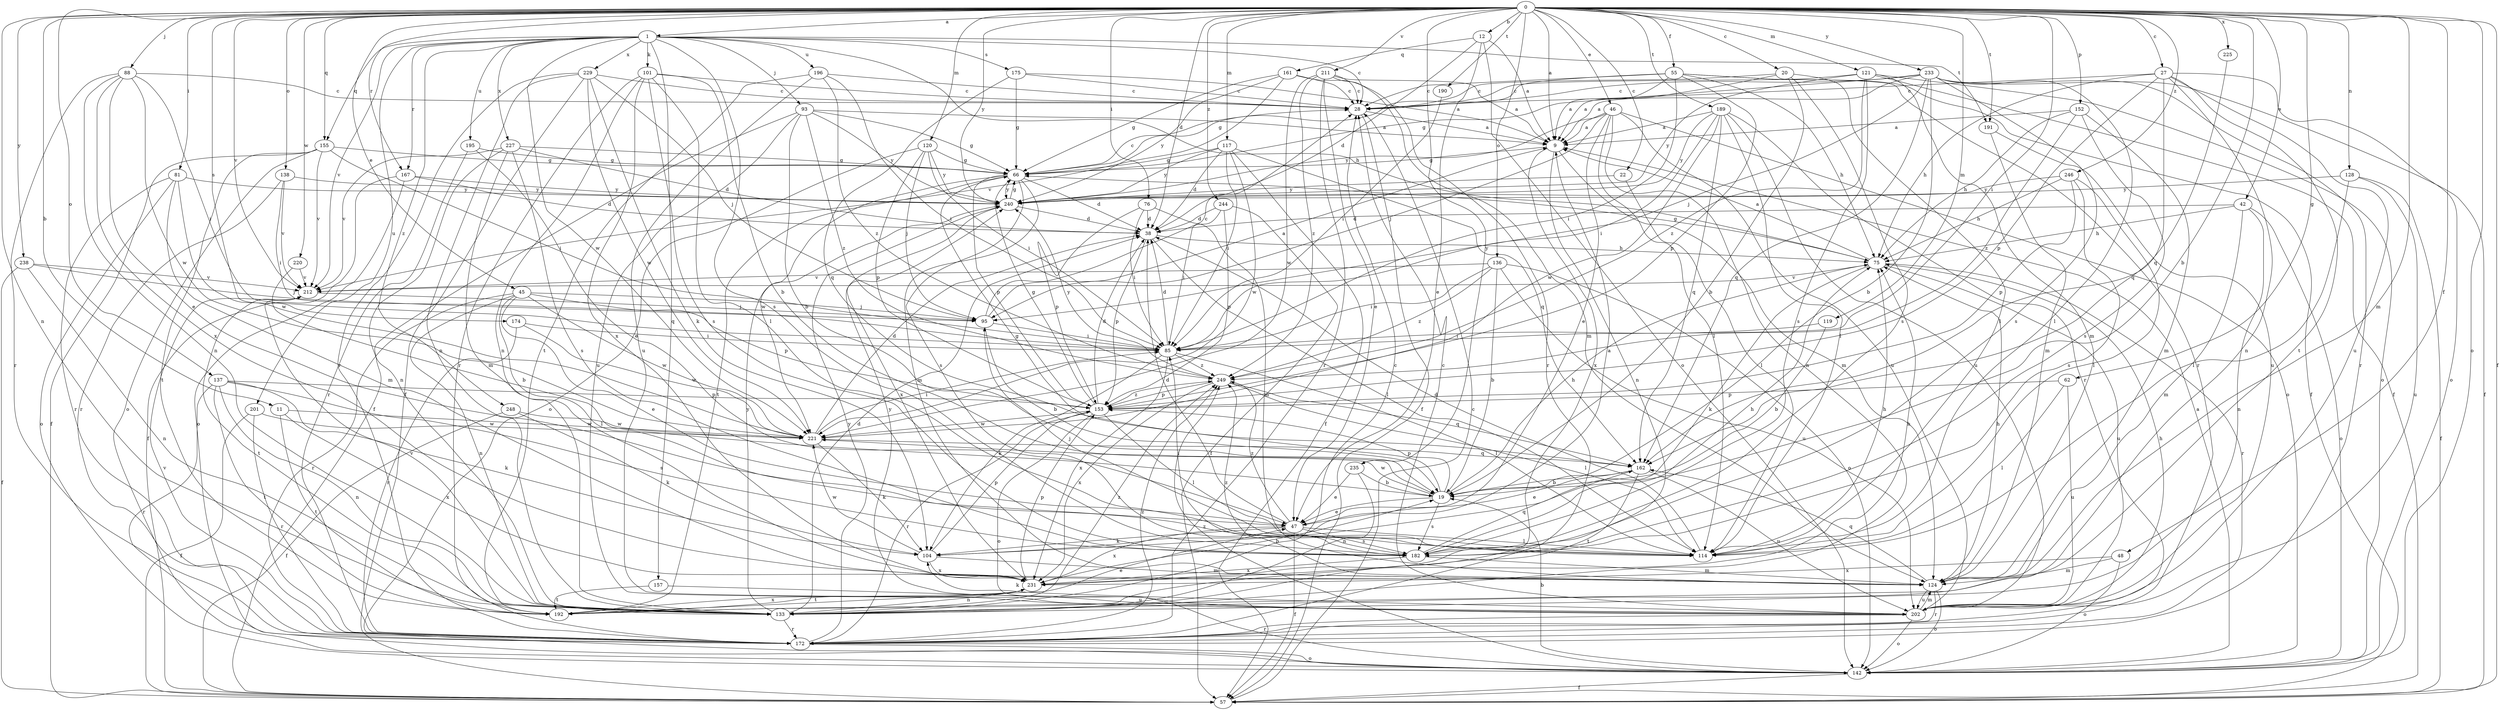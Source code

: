 strict digraph  {
0;
1;
9;
11;
12;
19;
20;
22;
27;
28;
38;
42;
45;
46;
47;
48;
55;
57;
62;
66;
75;
76;
81;
85;
88;
93;
95;
101;
104;
114;
117;
119;
120;
121;
124;
128;
133;
136;
137;
138;
142;
152;
153;
155;
157;
161;
162;
167;
172;
174;
175;
182;
189;
190;
191;
192;
195;
196;
201;
202;
211;
212;
220;
221;
225;
227;
229;
231;
233;
235;
238;
240;
244;
246;
248;
249;
0 -> 1  [label=a];
0 -> 9  [label=a];
0 -> 11  [label=b];
0 -> 12  [label=b];
0 -> 19  [label=b];
0 -> 20  [label=c];
0 -> 22  [label=c];
0 -> 27  [label=c];
0 -> 38  [label=d];
0 -> 42  [label=e];
0 -> 45  [label=e];
0 -> 46  [label=e];
0 -> 48  [label=f];
0 -> 55  [label=f];
0 -> 57  [label=f];
0 -> 62  [label=g];
0 -> 76  [label=i];
0 -> 81  [label=i];
0 -> 85  [label=i];
0 -> 88  [label=j];
0 -> 117  [label=m];
0 -> 119  [label=m];
0 -> 120  [label=m];
0 -> 121  [label=m];
0 -> 124  [label=m];
0 -> 128  [label=n];
0 -> 133  [label=n];
0 -> 136  [label=o];
0 -> 137  [label=o];
0 -> 138  [label=o];
0 -> 142  [label=o];
0 -> 152  [label=p];
0 -> 155  [label=q];
0 -> 167  [label=r];
0 -> 174  [label=s];
0 -> 189  [label=t];
0 -> 190  [label=t];
0 -> 191  [label=t];
0 -> 211  [label=v];
0 -> 212  [label=v];
0 -> 220  [label=w];
0 -> 225  [label=x];
0 -> 233  [label=y];
0 -> 235  [label=y];
0 -> 238  [label=y];
0 -> 240  [label=y];
0 -> 244  [label=z];
0 -> 246  [label=z];
1 -> 28  [label=c];
1 -> 75  [label=h];
1 -> 93  [label=j];
1 -> 101  [label=k];
1 -> 155  [label=q];
1 -> 157  [label=q];
1 -> 167  [label=r];
1 -> 175  [label=s];
1 -> 182  [label=s];
1 -> 191  [label=t];
1 -> 195  [label=u];
1 -> 196  [label=u];
1 -> 201  [label=u];
1 -> 212  [label=v];
1 -> 221  [label=w];
1 -> 227  [label=x];
1 -> 229  [label=x];
1 -> 248  [label=z];
9 -> 66  [label=g];
9 -> 124  [label=m];
9 -> 133  [label=n];
9 -> 231  [label=x];
11 -> 192  [label=t];
11 -> 221  [label=w];
11 -> 231  [label=x];
12 -> 9  [label=a];
12 -> 38  [label=d];
12 -> 47  [label=e];
12 -> 142  [label=o];
12 -> 161  [label=q];
19 -> 47  [label=e];
19 -> 66  [label=g];
19 -> 75  [label=h];
19 -> 153  [label=p];
19 -> 182  [label=s];
19 -> 221  [label=w];
20 -> 9  [label=a];
20 -> 19  [label=b];
20 -> 28  [label=c];
20 -> 114  [label=l];
20 -> 182  [label=s];
22 -> 114  [label=l];
22 -> 240  [label=y];
27 -> 28  [label=c];
27 -> 75  [label=h];
27 -> 133  [label=n];
27 -> 142  [label=o];
27 -> 153  [label=p];
27 -> 162  [label=q];
27 -> 192  [label=t];
27 -> 202  [label=u];
28 -> 9  [label=a];
28 -> 57  [label=f];
38 -> 75  [label=h];
38 -> 114  [label=l];
38 -> 153  [label=p];
42 -> 38  [label=d];
42 -> 75  [label=h];
42 -> 124  [label=m];
42 -> 133  [label=n];
42 -> 142  [label=o];
45 -> 47  [label=e];
45 -> 95  [label=j];
45 -> 114  [label=l];
45 -> 133  [label=n];
45 -> 153  [label=p];
45 -> 172  [label=r];
45 -> 221  [label=w];
46 -> 9  [label=a];
46 -> 47  [label=e];
46 -> 95  [label=j];
46 -> 114  [label=l];
46 -> 133  [label=n];
46 -> 142  [label=o];
46 -> 202  [label=u];
46 -> 240  [label=y];
47 -> 38  [label=d];
47 -> 57  [label=f];
47 -> 104  [label=k];
47 -> 114  [label=l];
47 -> 182  [label=s];
47 -> 231  [label=x];
47 -> 249  [label=z];
48 -> 124  [label=m];
48 -> 142  [label=o];
48 -> 231  [label=x];
55 -> 9  [label=a];
55 -> 28  [label=c];
55 -> 57  [label=f];
55 -> 66  [label=g];
55 -> 75  [label=h];
55 -> 85  [label=i];
55 -> 153  [label=p];
55 -> 172  [label=r];
57 -> 28  [label=c];
62 -> 114  [label=l];
62 -> 153  [label=p];
62 -> 202  [label=u];
66 -> 28  [label=c];
66 -> 38  [label=d];
66 -> 124  [label=m];
66 -> 153  [label=p];
66 -> 182  [label=s];
66 -> 192  [label=t];
66 -> 221  [label=w];
66 -> 240  [label=y];
75 -> 9  [label=a];
75 -> 66  [label=g];
75 -> 104  [label=k];
75 -> 172  [label=r];
75 -> 202  [label=u];
75 -> 212  [label=v];
76 -> 38  [label=d];
76 -> 85  [label=i];
76 -> 124  [label=m];
76 -> 153  [label=p];
81 -> 124  [label=m];
81 -> 142  [label=o];
81 -> 172  [label=r];
81 -> 221  [label=w];
81 -> 240  [label=y];
85 -> 38  [label=d];
85 -> 104  [label=k];
85 -> 114  [label=l];
85 -> 231  [label=x];
85 -> 249  [label=z];
88 -> 28  [label=c];
88 -> 47  [label=e];
88 -> 85  [label=i];
88 -> 133  [label=n];
88 -> 172  [label=r];
88 -> 221  [label=w];
88 -> 231  [label=x];
93 -> 9  [label=a];
93 -> 19  [label=b];
93 -> 57  [label=f];
93 -> 66  [label=g];
93 -> 202  [label=u];
93 -> 240  [label=y];
93 -> 249  [label=z];
95 -> 9  [label=a];
95 -> 19  [label=b];
95 -> 28  [label=c];
95 -> 85  [label=i];
101 -> 19  [label=b];
101 -> 28  [label=c];
101 -> 114  [label=l];
101 -> 133  [label=n];
101 -> 172  [label=r];
101 -> 182  [label=s];
101 -> 231  [label=x];
104 -> 9  [label=a];
104 -> 124  [label=m];
104 -> 153  [label=p];
104 -> 221  [label=w];
104 -> 231  [label=x];
114 -> 38  [label=d];
114 -> 75  [label=h];
114 -> 95  [label=j];
117 -> 38  [label=d];
117 -> 57  [label=f];
117 -> 66  [label=g];
117 -> 85  [label=i];
117 -> 162  [label=q];
117 -> 221  [label=w];
117 -> 240  [label=y];
119 -> 19  [label=b];
119 -> 85  [label=i];
120 -> 66  [label=g];
120 -> 85  [label=i];
120 -> 95  [label=j];
120 -> 142  [label=o];
120 -> 153  [label=p];
120 -> 240  [label=y];
121 -> 28  [label=c];
121 -> 57  [label=f];
121 -> 124  [label=m];
121 -> 142  [label=o];
121 -> 182  [label=s];
121 -> 240  [label=y];
121 -> 249  [label=z];
124 -> 75  [label=h];
124 -> 142  [label=o];
124 -> 162  [label=q];
124 -> 172  [label=r];
124 -> 202  [label=u];
124 -> 249  [label=z];
128 -> 57  [label=f];
128 -> 114  [label=l];
128 -> 202  [label=u];
128 -> 240  [label=y];
133 -> 28  [label=c];
133 -> 38  [label=d];
133 -> 172  [label=r];
133 -> 212  [label=v];
133 -> 240  [label=y];
133 -> 249  [label=z];
136 -> 19  [label=b];
136 -> 85  [label=i];
136 -> 142  [label=o];
136 -> 202  [label=u];
136 -> 212  [label=v];
136 -> 249  [label=z];
137 -> 104  [label=k];
137 -> 133  [label=n];
137 -> 153  [label=p];
137 -> 172  [label=r];
137 -> 182  [label=s];
137 -> 192  [label=t];
138 -> 85  [label=i];
138 -> 172  [label=r];
138 -> 212  [label=v];
138 -> 240  [label=y];
142 -> 9  [label=a];
142 -> 19  [label=b];
142 -> 57  [label=f];
142 -> 249  [label=z];
152 -> 9  [label=a];
152 -> 75  [label=h];
152 -> 124  [label=m];
152 -> 182  [label=s];
152 -> 249  [label=z];
153 -> 38  [label=d];
153 -> 66  [label=g];
153 -> 114  [label=l];
153 -> 142  [label=o];
153 -> 172  [label=r];
153 -> 221  [label=w];
153 -> 249  [label=z];
155 -> 57  [label=f];
155 -> 66  [label=g];
155 -> 85  [label=i];
155 -> 142  [label=o];
155 -> 192  [label=t];
155 -> 212  [label=v];
157 -> 192  [label=t];
157 -> 202  [label=u];
161 -> 28  [label=c];
161 -> 66  [label=g];
161 -> 172  [label=r];
161 -> 212  [label=v];
161 -> 240  [label=y];
162 -> 19  [label=b];
162 -> 47  [label=e];
162 -> 192  [label=t];
162 -> 202  [label=u];
167 -> 38  [label=d];
167 -> 57  [label=f];
167 -> 142  [label=o];
167 -> 240  [label=y];
172 -> 142  [label=o];
172 -> 212  [label=v];
172 -> 240  [label=y];
172 -> 249  [label=z];
174 -> 85  [label=i];
174 -> 172  [label=r];
174 -> 221  [label=w];
175 -> 9  [label=a];
175 -> 28  [label=c];
175 -> 66  [label=g];
175 -> 162  [label=q];
182 -> 75  [label=h];
182 -> 85  [label=i];
182 -> 124  [label=m];
182 -> 162  [label=q];
182 -> 231  [label=x];
189 -> 9  [label=a];
189 -> 85  [label=i];
189 -> 114  [label=l];
189 -> 162  [label=q];
189 -> 172  [label=r];
189 -> 202  [label=u];
189 -> 221  [label=w];
189 -> 240  [label=y];
190 -> 85  [label=i];
191 -> 124  [label=m];
191 -> 202  [label=u];
192 -> 47  [label=e];
192 -> 231  [label=x];
195 -> 47  [label=e];
195 -> 66  [label=g];
195 -> 172  [label=r];
196 -> 28  [label=c];
196 -> 85  [label=i];
196 -> 192  [label=t];
196 -> 202  [label=u];
196 -> 249  [label=z];
201 -> 57  [label=f];
201 -> 172  [label=r];
201 -> 221  [label=w];
202 -> 28  [label=c];
202 -> 75  [label=h];
202 -> 104  [label=k];
202 -> 124  [label=m];
202 -> 142  [label=o];
202 -> 172  [label=r];
202 -> 240  [label=y];
211 -> 9  [label=a];
211 -> 28  [label=c];
211 -> 47  [label=e];
211 -> 124  [label=m];
211 -> 172  [label=r];
211 -> 221  [label=w];
211 -> 249  [label=z];
212 -> 95  [label=j];
212 -> 192  [label=t];
220 -> 19  [label=b];
220 -> 212  [label=v];
221 -> 38  [label=d];
221 -> 85  [label=i];
221 -> 104  [label=k];
221 -> 162  [label=q];
225 -> 162  [label=q];
227 -> 38  [label=d];
227 -> 66  [label=g];
227 -> 124  [label=m];
227 -> 133  [label=n];
227 -> 182  [label=s];
227 -> 212  [label=v];
229 -> 28  [label=c];
229 -> 57  [label=f];
229 -> 95  [label=j];
229 -> 104  [label=k];
229 -> 133  [label=n];
229 -> 172  [label=r];
229 -> 221  [label=w];
231 -> 19  [label=b];
231 -> 75  [label=h];
231 -> 133  [label=n];
231 -> 153  [label=p];
231 -> 192  [label=t];
233 -> 9  [label=a];
233 -> 19  [label=b];
233 -> 28  [label=c];
233 -> 57  [label=f];
233 -> 66  [label=g];
233 -> 95  [label=j];
233 -> 114  [label=l];
233 -> 162  [label=q];
233 -> 172  [label=r];
233 -> 182  [label=s];
235 -> 19  [label=b];
235 -> 47  [label=e];
235 -> 133  [label=n];
238 -> 57  [label=f];
238 -> 95  [label=j];
238 -> 133  [label=n];
238 -> 212  [label=v];
240 -> 38  [label=d];
240 -> 66  [label=g];
240 -> 231  [label=x];
244 -> 38  [label=d];
244 -> 57  [label=f];
244 -> 85  [label=i];
244 -> 153  [label=p];
246 -> 75  [label=h];
246 -> 114  [label=l];
246 -> 153  [label=p];
246 -> 182  [label=s];
246 -> 240  [label=y];
248 -> 57  [label=f];
248 -> 104  [label=k];
248 -> 221  [label=w];
249 -> 114  [label=l];
249 -> 153  [label=p];
249 -> 162  [label=q];
249 -> 231  [label=x];
249 -> 240  [label=y];
}
